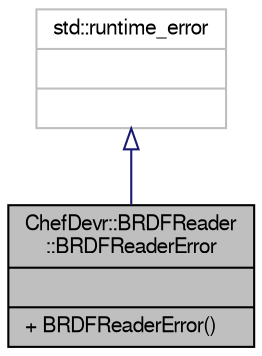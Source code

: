 digraph "ChefDevr::BRDFReader::BRDFReaderError"
{
 // LATEX_PDF_SIZE
  edge [fontname="FreeSans",fontsize="10",labelfontname="FreeSans",labelfontsize="10"];
  node [fontname="FreeSans",fontsize="10",shape=record];
  Node2 [label="{ChefDevr::BRDFReader\l::BRDFReaderError\n||+ BRDFReaderError()\l}",height=0.2,width=0.4,color="black", fillcolor="grey75", style="filled", fontcolor="black",tooltip=" "];
  Node3 -> Node2 [dir="back",color="midnightblue",fontsize="10",style="solid",arrowtail="onormal",fontname="FreeSans"];
  Node3 [label="{std::runtime_error\n||}",height=0.2,width=0.4,color="grey75", fillcolor="white", style="filled",tooltip=" "];
}
